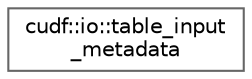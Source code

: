 digraph "类继承关系图"
{
 // LATEX_PDF_SIZE
  bgcolor="transparent";
  edge [fontname=Helvetica,fontsize=10,labelfontname=Helvetica,labelfontsize=10];
  node [fontname=Helvetica,fontsize=10,shape=box,height=0.2,width=0.4];
  rankdir="LR";
  Node0 [id="Node000000",label="cudf::io::table_input\l_metadata",height=0.2,width=0.4,color="grey40", fillcolor="white", style="filled",URL="$classcudf_1_1io_1_1table__input__metadata.html",tooltip="Metadata for a table"];
}
